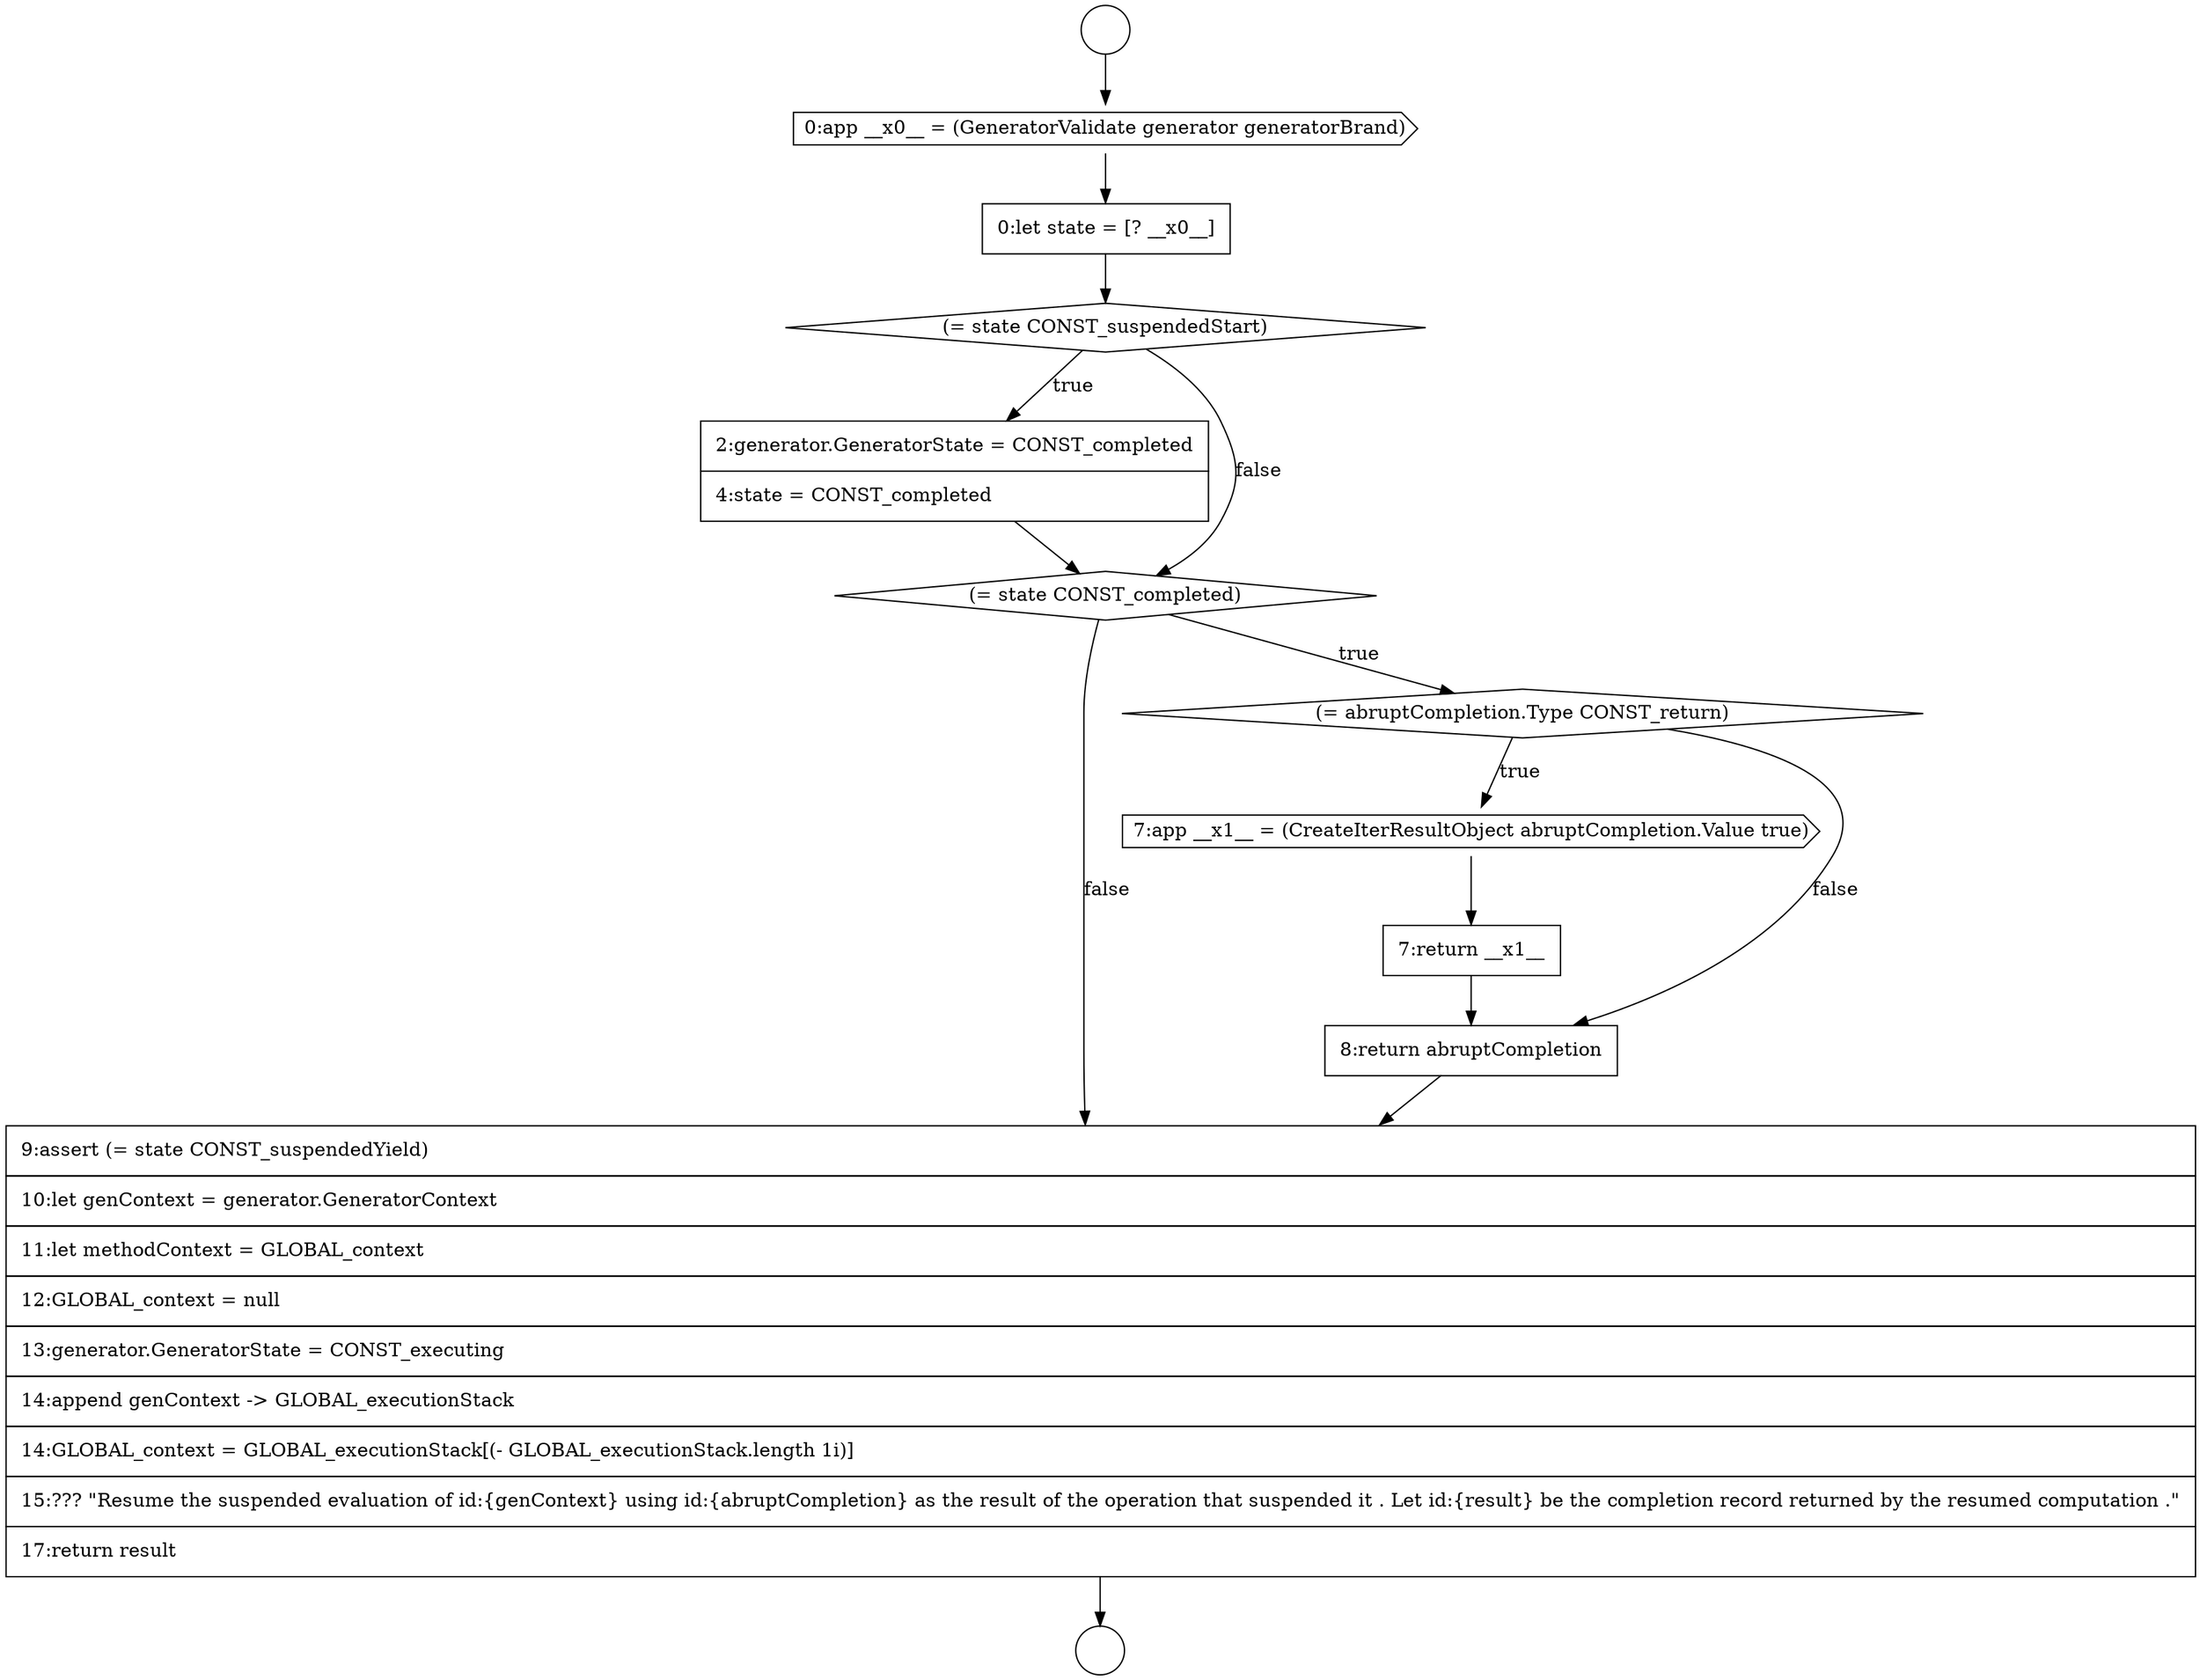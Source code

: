 digraph {
  node19213 [shape=cds, label=<<font color="black">7:app __x1__ = (CreateIterResultObject abruptCompletion.Value true)</font>> color="black" fillcolor="white" style=filled]
  node19209 [shape=diamond, label=<<font color="black">(= state CONST_suspendedStart)</font>> color="black" fillcolor="white" style=filled]
  node19206 [shape=circle label=" " color="black" fillcolor="white" style=filled]
  node19216 [shape=none, margin=0, label=<<font color="black">
    <table border="0" cellborder="1" cellspacing="0" cellpadding="10">
      <tr><td align="left">9:assert (= state CONST_suspendedYield)</td></tr>
      <tr><td align="left">10:let genContext = generator.GeneratorContext</td></tr>
      <tr><td align="left">11:let methodContext = GLOBAL_context</td></tr>
      <tr><td align="left">12:GLOBAL_context = null</td></tr>
      <tr><td align="left">13:generator.GeneratorState = CONST_executing</td></tr>
      <tr><td align="left">14:append genContext -&gt; GLOBAL_executionStack</td></tr>
      <tr><td align="left">14:GLOBAL_context = GLOBAL_executionStack[(- GLOBAL_executionStack.length 1i)]</td></tr>
      <tr><td align="left">15:??? &quot;Resume the suspended evaluation of id:{genContext} using id:{abruptCompletion} as the result of the operation that suspended it . Let id:{result} be the completion record returned by the resumed computation .&quot;</td></tr>
      <tr><td align="left">17:return result</td></tr>
    </table>
  </font>> color="black" fillcolor="white" style=filled]
  node19214 [shape=none, margin=0, label=<<font color="black">
    <table border="0" cellborder="1" cellspacing="0" cellpadding="10">
      <tr><td align="left">7:return __x1__</td></tr>
    </table>
  </font>> color="black" fillcolor="white" style=filled]
  node19210 [shape=none, margin=0, label=<<font color="black">
    <table border="0" cellborder="1" cellspacing="0" cellpadding="10">
      <tr><td align="left">2:generator.GeneratorState = CONST_completed</td></tr>
      <tr><td align="left">4:state = CONST_completed</td></tr>
    </table>
  </font>> color="black" fillcolor="white" style=filled]
  node19215 [shape=none, margin=0, label=<<font color="black">
    <table border="0" cellborder="1" cellspacing="0" cellpadding="10">
      <tr><td align="left">8:return abruptCompletion</td></tr>
    </table>
  </font>> color="black" fillcolor="white" style=filled]
  node19208 [shape=none, margin=0, label=<<font color="black">
    <table border="0" cellborder="1" cellspacing="0" cellpadding="10">
      <tr><td align="left">0:let state = [? __x0__]</td></tr>
    </table>
  </font>> color="black" fillcolor="white" style=filled]
  node19211 [shape=diamond, label=<<font color="black">(= state CONST_completed)</font>> color="black" fillcolor="white" style=filled]
  node19212 [shape=diamond, label=<<font color="black">(= abruptCompletion.Type CONST_return)</font>> color="black" fillcolor="white" style=filled]
  node19205 [shape=circle label=" " color="black" fillcolor="white" style=filled]
  node19207 [shape=cds, label=<<font color="black">0:app __x0__ = (GeneratorValidate generator generatorBrand)</font>> color="black" fillcolor="white" style=filled]
  node19212 -> node19213 [label=<<font color="black">true</font>> color="black"]
  node19212 -> node19215 [label=<<font color="black">false</font>> color="black"]
  node19209 -> node19210 [label=<<font color="black">true</font>> color="black"]
  node19209 -> node19211 [label=<<font color="black">false</font>> color="black"]
  node19208 -> node19209 [ color="black"]
  node19210 -> node19211 [ color="black"]
  node19214 -> node19215 [ color="black"]
  node19205 -> node19207 [ color="black"]
  node19211 -> node19212 [label=<<font color="black">true</font>> color="black"]
  node19211 -> node19216 [label=<<font color="black">false</font>> color="black"]
  node19213 -> node19214 [ color="black"]
  node19216 -> node19206 [ color="black"]
  node19207 -> node19208 [ color="black"]
  node19215 -> node19216 [ color="black"]
}
